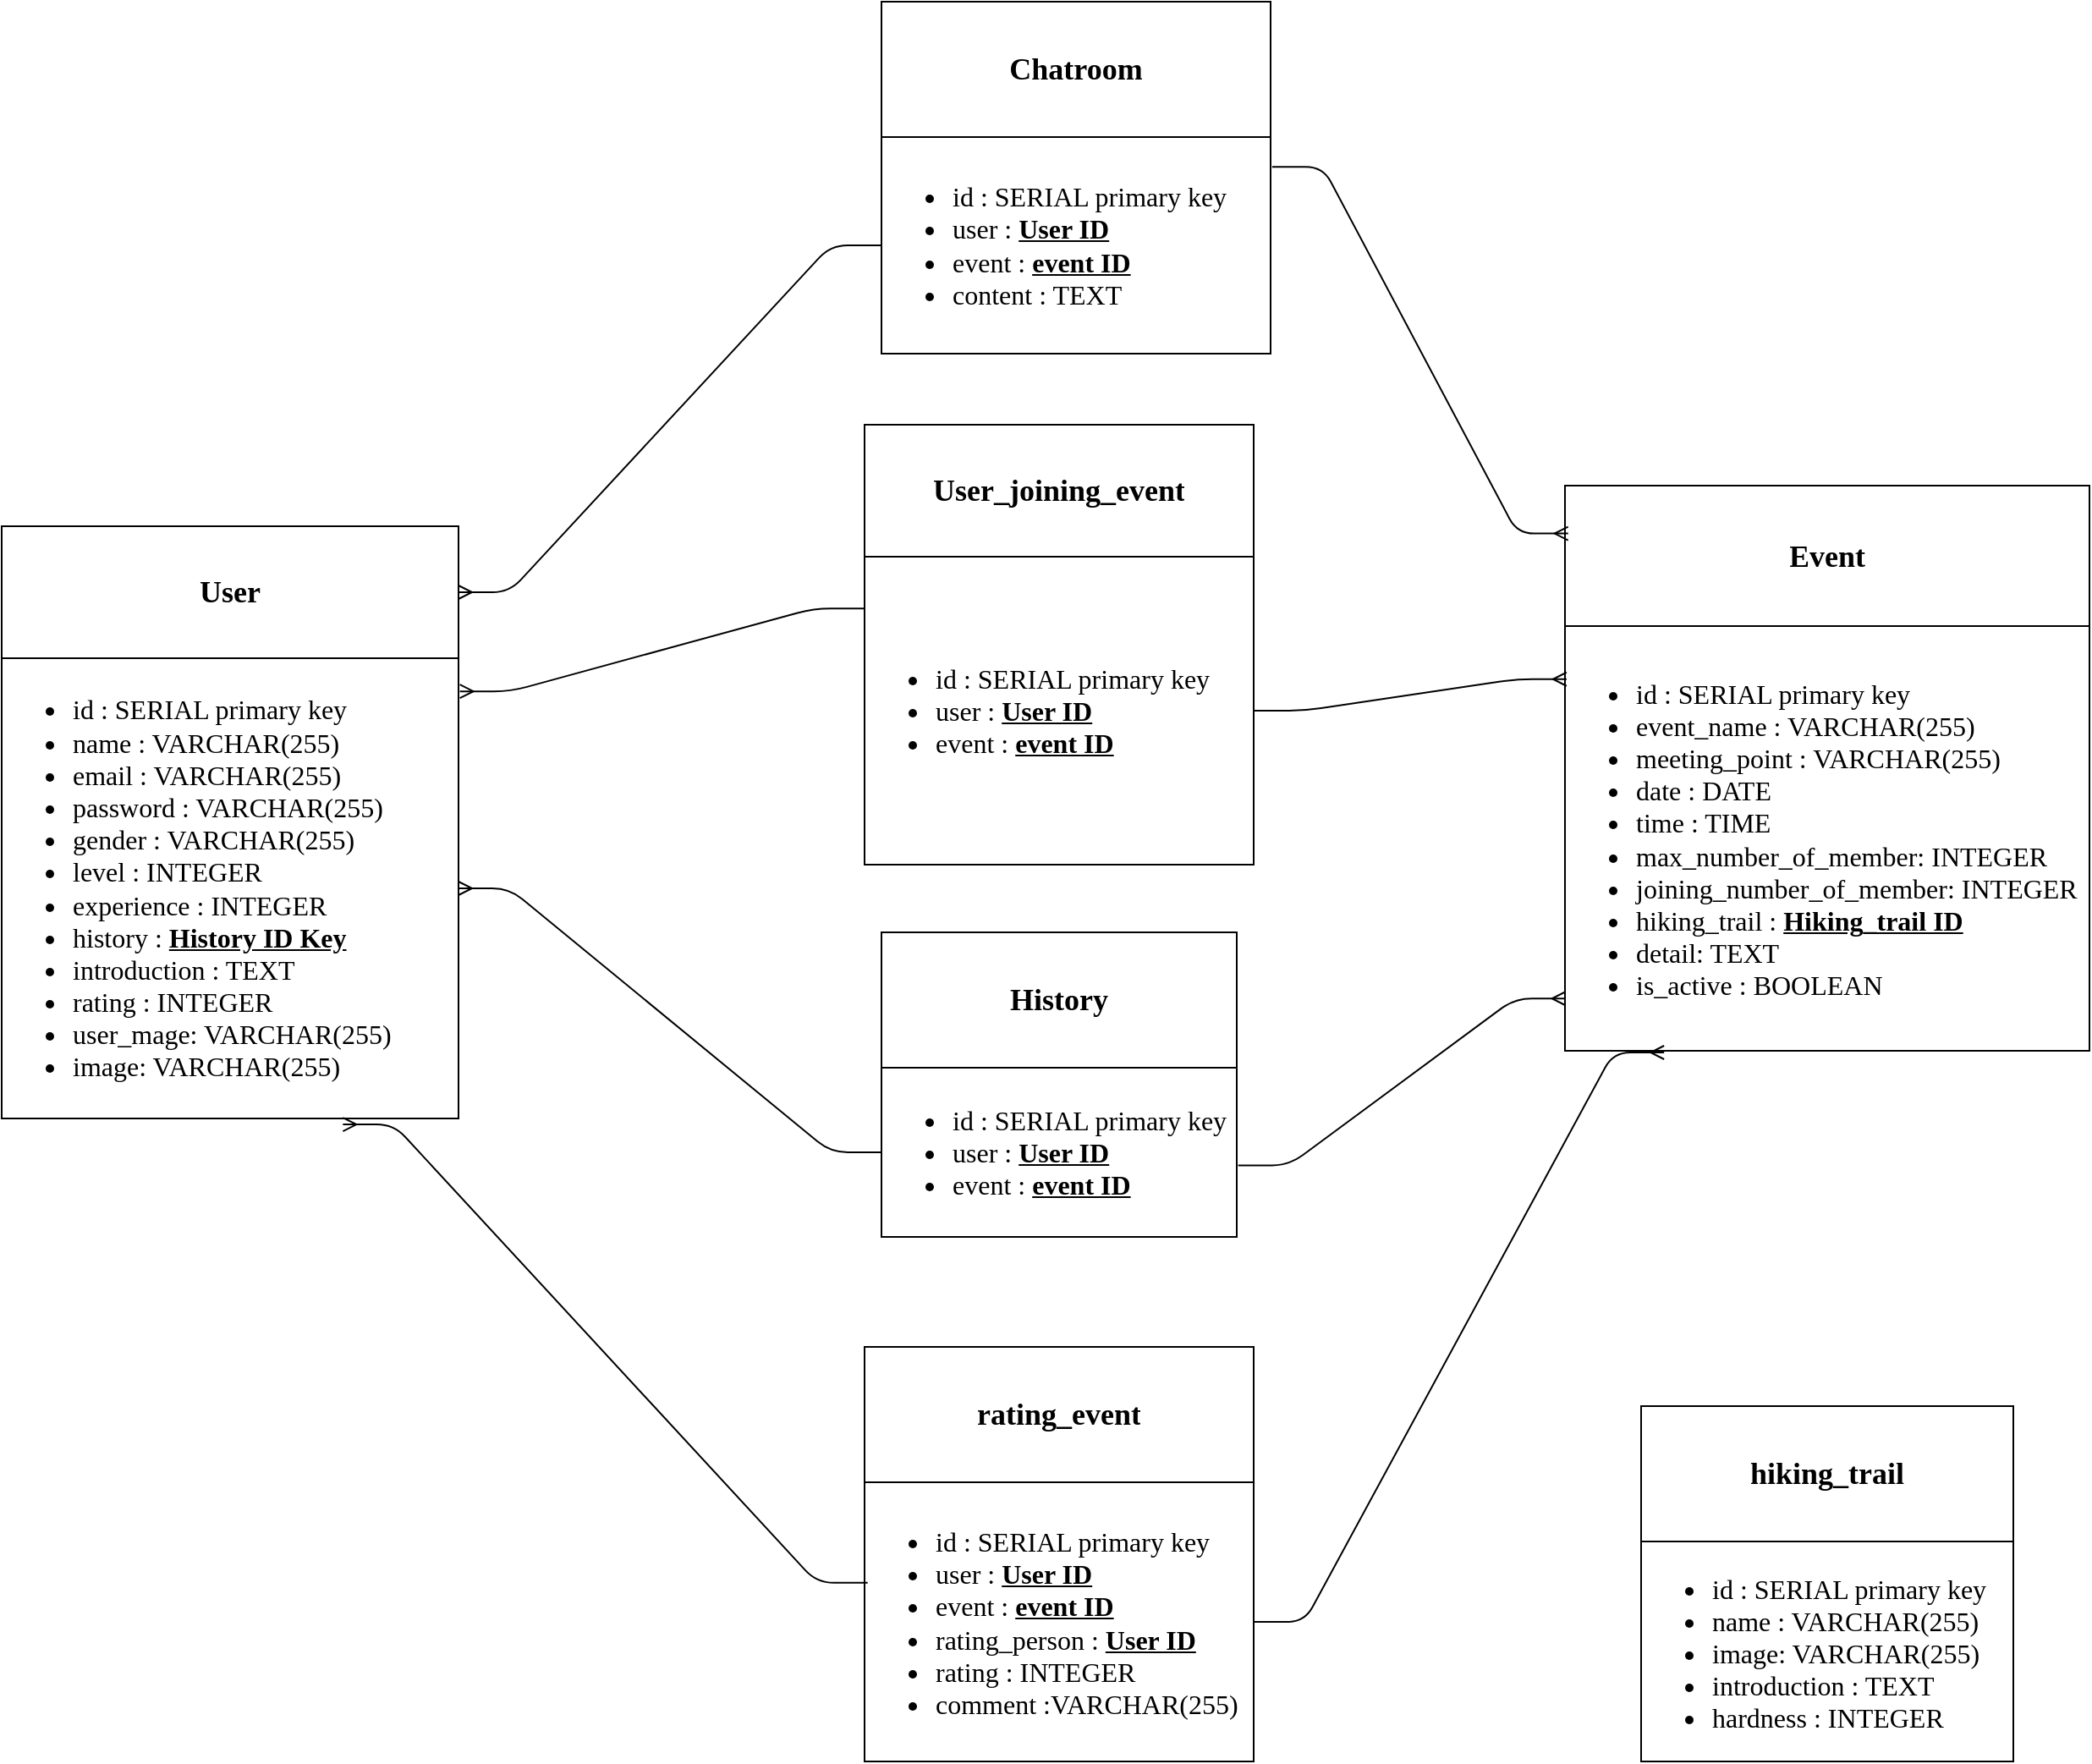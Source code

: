<mxfile version="14.2.5" type="gitlab">
  <diagram id="65VvHo6--kCIn4KXoi39" name="Page-1">
    <mxGraphModel dx="2005" dy="1810" grid="1" gridSize="10" guides="1" tooltips="1" connect="1" arrows="1" fold="1" page="1" pageScale="1" pageWidth="827" pageHeight="1169" math="0" shadow="0">
      <root>
        <mxCell id="0" />
        <mxCell id="1" parent="0" />
        <mxCell id="d0yQMke6JM1EVP33kVht-1" value="" style="shape=table;html=1;whiteSpace=wrap;startSize=0;container=1;collapsible=0;childLayout=tableLayout;align=left;verticalAlign=top;" parent="1" vertex="1">
          <mxGeometry x="-510" y="-560" width="270" height="350.0" as="geometry" />
        </mxCell>
        <mxCell id="d0yQMke6JM1EVP33kVht-2" value="" style="shape=partialRectangle;html=1;whiteSpace=wrap;collapsible=0;dropTarget=0;pointerEvents=0;fillColor=none;top=0;left=0;bottom=0;right=0;points=[[0,0.5],[1,0.5]];portConstraint=eastwest;" parent="d0yQMke6JM1EVP33kVht-1" vertex="1">
          <mxGeometry width="270" height="78" as="geometry" />
        </mxCell>
        <mxCell id="d0yQMke6JM1EVP33kVht-3" value="&lt;h2 style=&quot;font-family: &amp;#34;times new roman&amp;#34; ; background-color: rgb(170 , 170 , 170)&quot;&gt;&lt;div style=&quot;color: rgb(212 , 212 , 212) ; background-color: rgb(30 , 30 , 30) ; font-family: &amp;#34;consolas&amp;#34; , &amp;#34;courier new&amp;#34; , monospace ; font-weight: normal ; font-size: 14px ; line-height: 19px&quot;&gt;&lt;/div&gt;&lt;/h2&gt;&lt;h2 style=&quot;font-family: &amp;#34;times new roman&amp;#34;&quot;&gt;&lt;span style=&quot;background-color: rgb(255 , 255 , 255)&quot;&gt;User&lt;/span&gt;&lt;/h2&gt;" style="shape=partialRectangle;html=1;whiteSpace=wrap;connectable=0;overflow=hidden;fillColor=none;top=0;left=0;bottom=0;right=0;" parent="d0yQMke6JM1EVP33kVht-2" vertex="1">
          <mxGeometry width="270" height="78" as="geometry" />
        </mxCell>
        <mxCell id="d0yQMke6JM1EVP33kVht-96" style="shape=partialRectangle;html=1;whiteSpace=wrap;collapsible=0;dropTarget=0;pointerEvents=0;fillColor=none;top=0;left=0;bottom=0;right=0;points=[[0,0.5],[1,0.5]];portConstraint=eastwest;" parent="d0yQMke6JM1EVP33kVht-1" vertex="1">
          <mxGeometry y="78" width="270" height="272" as="geometry" />
        </mxCell>
        <mxCell id="d0yQMke6JM1EVP33kVht-97" value="&lt;ul style=&quot;font-family: &amp;#34;times new roman&amp;#34; ; font-size: medium&quot;&gt;&lt;li&gt;id : SERIAL primary key&lt;/li&gt;&lt;li&gt;name : VARCHAR(255)&lt;/li&gt;&lt;li&gt;email : VARCHAR(255)&lt;/li&gt;&lt;li&gt;password : VARCHAR(255)&lt;/li&gt;&lt;li&gt;gender : VARCHAR(255)&lt;/li&gt;&lt;li&gt;level : INTEGER&lt;/li&gt;&lt;li&gt;experience : INTEGER&lt;/li&gt;&lt;li&gt;history : &lt;u&gt;&lt;b&gt;History ID Key&lt;/b&gt;&lt;/u&gt;&lt;/li&gt;&lt;li&gt;introduction : TEXT&lt;/li&gt;&lt;li&gt;rating : INTEGER&lt;/li&gt;&lt;li&gt;user_mage: VARCHAR(255)&lt;/li&gt;&lt;li&gt;image: VARCHAR(255)&lt;/li&gt;&lt;/ul&gt;" style="shape=partialRectangle;html=1;whiteSpace=wrap;connectable=0;overflow=hidden;fillColor=none;top=0;left=0;bottom=0;right=0;align=left;" parent="d0yQMke6JM1EVP33kVht-96" vertex="1">
          <mxGeometry width="270" height="272" as="geometry" />
        </mxCell>
        <mxCell id="d0yQMke6JM1EVP33kVht-4" value="" style="shape=table;html=1;whiteSpace=wrap;startSize=0;container=1;collapsible=0;childLayout=tableLayout;" parent="1" vertex="1">
          <mxGeometry y="-620" width="230" height="260" as="geometry" />
        </mxCell>
        <mxCell id="d0yQMke6JM1EVP33kVht-5" value="" style="shape=partialRectangle;html=1;whiteSpace=wrap;collapsible=0;dropTarget=0;pointerEvents=0;fillColor=none;top=0;left=0;bottom=0;right=0;points=[[0,0.5],[1,0.5]];portConstraint=eastwest;" parent="d0yQMke6JM1EVP33kVht-4" vertex="1">
          <mxGeometry width="230" height="78" as="geometry" />
        </mxCell>
        <mxCell id="d0yQMke6JM1EVP33kVht-6" value="&lt;h2 style=&quot;font-family: &amp;#34;times new roman&amp;#34;&quot;&gt;&lt;span style=&quot;background-color: rgb(255 , 255 , 255)&quot;&gt;User_joining_event&lt;/span&gt;&lt;/h2&gt;" style="shape=partialRectangle;html=1;whiteSpace=wrap;connectable=0;overflow=hidden;fillColor=none;top=0;left=0;bottom=0;right=0;" parent="d0yQMke6JM1EVP33kVht-5" vertex="1">
          <mxGeometry width="230" height="78" as="geometry" />
        </mxCell>
        <mxCell id="d0yQMke6JM1EVP33kVht-98" style="shape=partialRectangle;html=1;whiteSpace=wrap;collapsible=0;dropTarget=0;pointerEvents=0;fillColor=none;top=0;left=0;bottom=0;right=0;points=[[0,0.5],[1,0.5]];portConstraint=eastwest;" parent="d0yQMke6JM1EVP33kVht-4" vertex="1">
          <mxGeometry y="78" width="230" height="182" as="geometry" />
        </mxCell>
        <mxCell id="d0yQMke6JM1EVP33kVht-99" value="&lt;ul style=&quot;font-family: &amp;#34;times new roman&amp;#34; ; font-size: medium&quot;&gt;&lt;li&gt;id : SERIAL primary key&lt;/li&gt;&lt;li&gt;user : &lt;b&gt;&lt;u&gt;User ID&lt;/u&gt;&lt;/b&gt;&lt;/li&gt;&lt;li&gt;event : &lt;b&gt;&lt;u&gt;event ID&lt;/u&gt;&lt;/b&gt;&lt;/li&gt;&lt;/ul&gt;" style="shape=partialRectangle;html=1;whiteSpace=wrap;connectable=0;overflow=hidden;fillColor=none;top=0;left=0;bottom=0;right=0;fontStyle=0;align=left;" parent="d0yQMke6JM1EVP33kVht-98" vertex="1">
          <mxGeometry width="230" height="182" as="geometry" />
        </mxCell>
        <mxCell id="d0yQMke6JM1EVP33kVht-7" value="" style="shape=table;html=1;whiteSpace=wrap;startSize=0;container=1;collapsible=0;childLayout=tableLayout;align=left;" parent="1" vertex="1">
          <mxGeometry x="10" y="-320" width="210" height="180" as="geometry" />
        </mxCell>
        <mxCell id="d0yQMke6JM1EVP33kVht-8" value="" style="shape=partialRectangle;html=1;whiteSpace=wrap;collapsible=0;dropTarget=0;pointerEvents=0;fillColor=none;top=0;left=0;bottom=0;right=0;points=[[0,0.5],[1,0.5]];portConstraint=eastwest;" parent="d0yQMke6JM1EVP33kVht-7" vertex="1">
          <mxGeometry width="210" height="80" as="geometry" />
        </mxCell>
        <mxCell id="d0yQMke6JM1EVP33kVht-9" value="&lt;h2 style=&quot;font-family: &amp;#34;times new roman&amp;#34;&quot;&gt;&lt;span style=&quot;background-color: rgb(255 , 255 , 255)&quot;&gt;History&lt;/span&gt;&lt;/h2&gt;" style="shape=partialRectangle;html=1;whiteSpace=wrap;connectable=0;overflow=hidden;fillColor=none;top=0;left=0;bottom=0;right=0;" parent="d0yQMke6JM1EVP33kVht-8" vertex="1">
          <mxGeometry width="210" height="80" as="geometry" />
        </mxCell>
        <mxCell id="d0yQMke6JM1EVP33kVht-104" style="shape=partialRectangle;html=1;whiteSpace=wrap;collapsible=0;dropTarget=0;pointerEvents=0;fillColor=none;top=0;left=0;bottom=0;right=0;points=[[0,0.5],[1,0.5]];portConstraint=eastwest;fontStyle=0;align=left;" parent="d0yQMke6JM1EVP33kVht-7" vertex="1">
          <mxGeometry y="80" width="210" height="100" as="geometry" />
        </mxCell>
        <mxCell id="d0yQMke6JM1EVP33kVht-105" value="&lt;ul style=&quot;font-family: &amp;#34;times new roman&amp;#34; ; font-size: medium&quot;&gt;&lt;li&gt;id : SERIAL primary key&lt;/li&gt;&lt;li&gt;user : &lt;u&gt;&lt;b&gt;User ID&lt;/b&gt;&lt;/u&gt;&lt;/li&gt;&lt;li&gt;event : &lt;b&gt;&lt;u&gt;event ID&lt;/u&gt;&lt;/b&gt;&lt;/li&gt;&lt;/ul&gt;" style="shape=partialRectangle;html=1;whiteSpace=wrap;connectable=0;overflow=hidden;fillColor=none;top=0;left=0;bottom=0;right=0;align=left;" parent="d0yQMke6JM1EVP33kVht-104" vertex="1">
          <mxGeometry width="210" height="100" as="geometry" />
        </mxCell>
        <mxCell id="d0yQMke6JM1EVP33kVht-30" value="" style="shape=table;html=1;whiteSpace=wrap;startSize=0;container=1;collapsible=0;childLayout=tableLayout;" parent="1" vertex="1">
          <mxGeometry x="459" y="-40" width="220" height="210" as="geometry" />
        </mxCell>
        <mxCell id="d0yQMke6JM1EVP33kVht-31" value="" style="shape=partialRectangle;html=1;whiteSpace=wrap;collapsible=0;dropTarget=0;pointerEvents=0;fillColor=none;top=0;left=0;bottom=0;right=0;points=[[0,0.5],[1,0.5]];portConstraint=eastwest;" parent="d0yQMke6JM1EVP33kVht-30" vertex="1">
          <mxGeometry width="220" height="80" as="geometry" />
        </mxCell>
        <mxCell id="d0yQMke6JM1EVP33kVht-32" value="&lt;h2 style=&quot;font-family: &amp;#34;times new roman&amp;#34;&quot;&gt;&lt;span style=&quot;background-color: rgb(255 , 255 , 255)&quot;&gt;hiking_trail&lt;/span&gt;&lt;/h2&gt;" style="shape=partialRectangle;html=1;whiteSpace=wrap;connectable=0;overflow=hidden;fillColor=none;top=0;left=0;bottom=0;right=0;" parent="d0yQMke6JM1EVP33kVht-31" vertex="1">
          <mxGeometry width="220" height="80" as="geometry" />
        </mxCell>
        <mxCell id="d0yQMke6JM1EVP33kVht-110" style="shape=partialRectangle;html=1;whiteSpace=wrap;collapsible=0;dropTarget=0;pointerEvents=0;fillColor=none;top=0;left=0;bottom=0;right=0;points=[[0,0.5],[1,0.5]];portConstraint=eastwest;" parent="d0yQMke6JM1EVP33kVht-30" vertex="1">
          <mxGeometry y="80" width="220" height="130" as="geometry" />
        </mxCell>
        <mxCell id="d0yQMke6JM1EVP33kVht-111" value="&lt;ul style=&quot;font-family: &amp;#34;times new roman&amp;#34; ; font-size: medium&quot;&gt;&lt;li&gt;id : SERIAL primary key&lt;/li&gt;&lt;li&gt;name : VARCHAR(255)&lt;/li&gt;&lt;li&gt;image: VARCHAR(255)&lt;/li&gt;&lt;li&gt;introduction : TEXT&lt;/li&gt;&lt;li&gt;hardness : INTEGER&lt;/li&gt;&lt;/ul&gt;" style="shape=partialRectangle;html=1;whiteSpace=wrap;connectable=0;overflow=hidden;fillColor=none;top=0;left=0;bottom=0;right=0;align=left;" parent="d0yQMke6JM1EVP33kVht-110" vertex="1">
          <mxGeometry width="220" height="130" as="geometry" />
        </mxCell>
        <mxCell id="d0yQMke6JM1EVP33kVht-33" value="" style="shape=table;html=1;whiteSpace=wrap;startSize=0;container=1;collapsible=0;childLayout=tableLayout;" parent="1" vertex="1">
          <mxGeometry x="10" y="-870" width="230" height="208" as="geometry" />
        </mxCell>
        <mxCell id="d0yQMke6JM1EVP33kVht-34" value="" style="shape=partialRectangle;html=1;whiteSpace=wrap;collapsible=0;dropTarget=0;pointerEvents=0;fillColor=none;top=0;left=0;bottom=0;right=0;points=[[0,0.5],[1,0.5]];portConstraint=eastwest;" parent="d0yQMke6JM1EVP33kVht-33" vertex="1">
          <mxGeometry width="230" height="80" as="geometry" />
        </mxCell>
        <mxCell id="d0yQMke6JM1EVP33kVht-35" value="&lt;h2 style=&quot;font-family: &amp;#34;times new roman&amp;#34;&quot;&gt;&lt;span style=&quot;background-color: rgb(255 , 255 , 255)&quot;&gt;Chatroom&lt;/span&gt;&lt;/h2&gt;" style="shape=partialRectangle;html=1;whiteSpace=wrap;connectable=0;overflow=hidden;fillColor=none;top=0;left=0;bottom=0;right=0;" parent="d0yQMke6JM1EVP33kVht-34" vertex="1">
          <mxGeometry width="230" height="80" as="geometry" />
        </mxCell>
        <mxCell id="d0yQMke6JM1EVP33kVht-106" style="shape=partialRectangle;html=1;whiteSpace=wrap;collapsible=0;dropTarget=0;pointerEvents=0;fillColor=none;top=0;left=0;bottom=0;right=0;points=[[0,0.5],[1,0.5]];portConstraint=eastwest;" parent="d0yQMke6JM1EVP33kVht-33" vertex="1">
          <mxGeometry y="80" width="230" height="128" as="geometry" />
        </mxCell>
        <mxCell id="d0yQMke6JM1EVP33kVht-107" value="&lt;ul style=&quot;font-family: &amp;#34;times new roman&amp;#34; ; font-size: medium&quot;&gt;&lt;li&gt;id : SERIAL primary key&lt;/li&gt;&lt;li&gt;user : &lt;b&gt;&lt;u&gt;User ID&lt;/u&gt;&lt;/b&gt;&lt;/li&gt;&lt;li&gt;event : &lt;b&gt;&lt;u&gt;event ID&lt;/u&gt;&lt;/b&gt;&lt;/li&gt;&lt;li&gt;content : TEXT&lt;/li&gt;&lt;/ul&gt;" style="shape=partialRectangle;html=1;whiteSpace=wrap;connectable=0;overflow=hidden;fillColor=none;top=0;left=0;bottom=0;right=0;align=left;" parent="d0yQMke6JM1EVP33kVht-106" vertex="1">
          <mxGeometry width="230" height="128" as="geometry" />
        </mxCell>
        <mxCell id="d0yQMke6JM1EVP33kVht-36" value="" style="shape=table;html=1;whiteSpace=wrap;startSize=0;container=1;collapsible=0;childLayout=tableLayout;" parent="1" vertex="1">
          <mxGeometry x="414" y="-584" width="310" height="334.0" as="geometry" />
        </mxCell>
        <mxCell id="d0yQMke6JM1EVP33kVht-37" value="" style="shape=partialRectangle;html=1;whiteSpace=wrap;collapsible=0;dropTarget=0;pointerEvents=0;fillColor=none;top=0;left=0;bottom=0;right=0;points=[[0,0.5],[1,0.5]];portConstraint=eastwest;" parent="d0yQMke6JM1EVP33kVht-36" vertex="1">
          <mxGeometry width="310" height="83" as="geometry" />
        </mxCell>
        <mxCell id="d0yQMke6JM1EVP33kVht-38" value="&lt;h2 style=&quot;font-family: &amp;#34;times new roman&amp;#34;&quot;&gt;&lt;span style=&quot;background-color: rgb(255 , 255 , 255)&quot;&gt;Event&lt;/span&gt;&lt;/h2&gt;" style="shape=partialRectangle;html=1;whiteSpace=wrap;connectable=0;overflow=hidden;fillColor=none;top=0;left=0;bottom=0;right=0;" parent="d0yQMke6JM1EVP33kVht-37" vertex="1">
          <mxGeometry width="310" height="83" as="geometry" />
        </mxCell>
        <mxCell id="d0yQMke6JM1EVP33kVht-102" style="shape=partialRectangle;html=1;whiteSpace=wrap;collapsible=0;dropTarget=0;pointerEvents=0;fillColor=none;top=0;left=0;bottom=0;right=0;points=[[0,0.5],[1,0.5]];portConstraint=eastwest;" parent="d0yQMke6JM1EVP33kVht-36" vertex="1">
          <mxGeometry y="83" width="310" height="251" as="geometry" />
        </mxCell>
        <mxCell id="d0yQMke6JM1EVP33kVht-103" value="&lt;ul style=&quot;font-family: &amp;#34;times new roman&amp;#34; ; font-size: medium&quot;&gt;&lt;li&gt;id : SERIAL primary key&lt;/li&gt;&lt;li&gt;event_name : VARCHAR(255)&lt;/li&gt;&lt;li&gt;meeting_point : VARCHAR(255)&lt;/li&gt;&lt;li&gt;date : DATE&lt;/li&gt;&lt;li&gt;time : TIME&lt;/li&gt;&lt;li&gt;max_number_of_member: INTEGER&lt;/li&gt;&lt;li&gt;joining_number_of_member: INTEGER&lt;/li&gt;&lt;li&gt;hiking_trail :&amp;nbsp;&lt;b&gt;&lt;u&gt;Hiking_trail ID&lt;/u&gt;&lt;/b&gt;&lt;/li&gt;&lt;li&gt;detail: TEXT&lt;/li&gt;&lt;li&gt;is_active : BOOLEAN&lt;/li&gt;&lt;/ul&gt;" style="shape=partialRectangle;html=1;whiteSpace=wrap;connectable=0;overflow=hidden;fillColor=none;top=0;left=0;bottom=0;right=0;align=left;" parent="d0yQMke6JM1EVP33kVht-102" vertex="1">
          <mxGeometry width="310" height="251" as="geometry" />
        </mxCell>
        <mxCell id="d0yQMke6JM1EVP33kVht-39" value="" style="shape=table;html=1;whiteSpace=wrap;startSize=0;container=1;collapsible=0;childLayout=tableLayout;" parent="1" vertex="1">
          <mxGeometry y="-75" width="230" height="245" as="geometry" />
        </mxCell>
        <mxCell id="d0yQMke6JM1EVP33kVht-40" value="" style="shape=partialRectangle;html=1;whiteSpace=wrap;collapsible=0;dropTarget=0;pointerEvents=0;fillColor=none;top=0;left=0;bottom=0;right=0;points=[[0,0.5],[1,0.5]];portConstraint=eastwest;" parent="d0yQMke6JM1EVP33kVht-39" vertex="1">
          <mxGeometry width="230" height="80" as="geometry" />
        </mxCell>
        <mxCell id="d0yQMke6JM1EVP33kVht-41" value="&lt;h2 style=&quot;font-family: &amp;#34;times new roman&amp;#34;&quot;&gt;&lt;span style=&quot;background-color: rgb(255 , 255 , 255)&quot;&gt;rating_event&lt;/span&gt;&lt;/h2&gt;" style="shape=partialRectangle;html=1;whiteSpace=wrap;connectable=0;overflow=hidden;fillColor=none;top=0;left=0;bottom=0;right=0;" parent="d0yQMke6JM1EVP33kVht-40" vertex="1">
          <mxGeometry width="230" height="80" as="geometry" />
        </mxCell>
        <mxCell id="d0yQMke6JM1EVP33kVht-108" style="shape=partialRectangle;html=1;whiteSpace=wrap;collapsible=0;dropTarget=0;pointerEvents=0;fillColor=none;top=0;left=0;bottom=0;right=0;points=[[0,0.5],[1,0.5]];portConstraint=eastwest;" parent="d0yQMke6JM1EVP33kVht-39" vertex="1">
          <mxGeometry y="80" width="230" height="165" as="geometry" />
        </mxCell>
        <mxCell id="d0yQMke6JM1EVP33kVht-109" value="&lt;ul style=&quot;font-family: &amp;#34;times new roman&amp;#34; ; font-size: medium&quot;&gt;&lt;li&gt;id : SERIAL primary key&lt;/li&gt;&lt;li&gt;user : &lt;b&gt;&lt;u&gt;User ID&lt;/u&gt;&lt;/b&gt;&lt;/li&gt;&lt;li&gt;event : &lt;b&gt;&lt;u&gt;event ID&lt;/u&gt;&lt;/b&gt;&lt;/li&gt;&lt;li&gt;rating_person : &lt;b&gt;&lt;u&gt;User ID&lt;/u&gt;&lt;/b&gt;&lt;/li&gt;&lt;li&gt;rating : INTEGER&lt;/li&gt;&lt;li&gt;comment :VARCHAR(255)&lt;/li&gt;&lt;/ul&gt;" style="shape=partialRectangle;html=1;whiteSpace=wrap;connectable=0;overflow=hidden;fillColor=none;top=0;left=0;bottom=0;right=0;align=left;" parent="d0yQMke6JM1EVP33kVht-108" vertex="1">
          <mxGeometry width="230" height="165" as="geometry" />
        </mxCell>
        <mxCell id="d0yQMke6JM1EVP33kVht-113" value="" style="edgeStyle=entityRelationEdgeStyle;fontSize=12;html=1;endArrow=ERmany;entryX=1.003;entryY=0.072;entryDx=0;entryDy=0;entryPerimeter=0;exitX=0;exitY=0.168;exitDx=0;exitDy=0;exitPerimeter=0;" parent="1" source="d0yQMke6JM1EVP33kVht-98" target="d0yQMke6JM1EVP33kVht-96" edge="1">
          <mxGeometry width="100" height="100" relative="1" as="geometry">
            <mxPoint x="-70" y="-540" as="sourcePoint" />
            <mxPoint x="-190" y="-470" as="targetPoint" />
          </mxGeometry>
        </mxCell>
        <mxCell id="d0yQMke6JM1EVP33kVht-112" value="" style="edgeStyle=entityRelationEdgeStyle;fontSize=12;html=1;endArrow=ERmany;exitX=1;exitY=0.5;exitDx=0;exitDy=0;entryX=0.003;entryY=0.125;entryDx=0;entryDy=0;entryPerimeter=0;" parent="1" source="d0yQMke6JM1EVP33kVht-98" target="d0yQMke6JM1EVP33kVht-102" edge="1">
          <mxGeometry width="100" height="100" relative="1" as="geometry">
            <mxPoint x="314" y="-290" as="sourcePoint" />
            <mxPoint x="340" y="-560" as="targetPoint" />
          </mxGeometry>
        </mxCell>
        <mxCell id="d0yQMke6JM1EVP33kVht-114" value="" style="edgeStyle=entityRelationEdgeStyle;fontSize=12;html=1;endArrow=ERmany;" parent="1" source="d0yQMke6JM1EVP33kVht-104" target="d0yQMke6JM1EVP33kVht-96" edge="1">
          <mxGeometry width="100" height="100" relative="1" as="geometry">
            <mxPoint x="-310" y="10" as="sourcePoint" />
            <mxPoint x="-140" y="-190" as="targetPoint" />
          </mxGeometry>
        </mxCell>
        <mxCell id="d0yQMke6JM1EVP33kVht-115" value="" style="edgeStyle=entityRelationEdgeStyle;fontSize=12;html=1;endArrow=ERmany;exitX=1.004;exitY=0.577;exitDx=0;exitDy=0;exitPerimeter=0;entryX=0.001;entryY=0.877;entryDx=0;entryDy=0;entryPerimeter=0;" parent="1" source="d0yQMke6JM1EVP33kVht-104" target="d0yQMke6JM1EVP33kVht-102" edge="1">
          <mxGeometry width="100" height="100" relative="1" as="geometry">
            <mxPoint x="200" y="-190" as="sourcePoint" />
            <mxPoint x="410" y="-360" as="targetPoint" />
          </mxGeometry>
        </mxCell>
        <mxCell id="d0yQMke6JM1EVP33kVht-120" value="" style="edgeStyle=entityRelationEdgeStyle;fontSize=12;html=1;endArrow=ERmany;entryX=0.006;entryY=0.341;entryDx=0;entryDy=0;entryPerimeter=0;exitX=1.004;exitY=0.138;exitDx=0;exitDy=0;exitPerimeter=0;" parent="1" source="d0yQMke6JM1EVP33kVht-106" target="d0yQMke6JM1EVP33kVht-37" edge="1">
          <mxGeometry width="100" height="100" relative="1" as="geometry">
            <mxPoint x="280" y="-600" as="sourcePoint" />
            <mxPoint x="380" y="-700" as="targetPoint" />
          </mxGeometry>
        </mxCell>
        <mxCell id="d0yQMke6JM1EVP33kVht-121" value="" style="edgeStyle=entityRelationEdgeStyle;fontSize=12;html=1;endArrow=ERmany;" parent="1" source="d0yQMke6JM1EVP33kVht-106" target="d0yQMke6JM1EVP33kVht-2" edge="1">
          <mxGeometry width="100" height="100" relative="1" as="geometry">
            <mxPoint x="-170" y="-600" as="sourcePoint" />
            <mxPoint x="-70" y="-700" as="targetPoint" />
          </mxGeometry>
        </mxCell>
        <mxCell id="d0yQMke6JM1EVP33kVht-122" value="" style="edgeStyle=entityRelationEdgeStyle;fontSize=12;html=1;endArrow=ERmany;entryX=0.189;entryY=1.004;entryDx=0;entryDy=0;entryPerimeter=0;" parent="1" source="d0yQMke6JM1EVP33kVht-108" target="d0yQMke6JM1EVP33kVht-102" edge="1">
          <mxGeometry width="100" height="100" relative="1" as="geometry">
            <mxPoint x="280" y="-20" as="sourcePoint" />
            <mxPoint x="380" y="-120" as="targetPoint" />
          </mxGeometry>
        </mxCell>
        <mxCell id="d0yQMke6JM1EVP33kVht-123" value="" style="edgeStyle=entityRelationEdgeStyle;fontSize=12;html=1;endArrow=ERmany;exitX=0.008;exitY=0.36;exitDx=0;exitDy=0;exitPerimeter=0;entryX=0.747;entryY=1.013;entryDx=0;entryDy=0;entryPerimeter=0;" parent="1" source="d0yQMke6JM1EVP33kVht-108" target="d0yQMke6JM1EVP33kVht-96" edge="1">
          <mxGeometry width="100" height="100" relative="1" as="geometry">
            <mxPoint x="110" y="-140" as="sourcePoint" />
            <mxPoint x="210" y="-240" as="targetPoint" />
          </mxGeometry>
        </mxCell>
      </root>
    </mxGraphModel>
  </diagram>
</mxfile>
